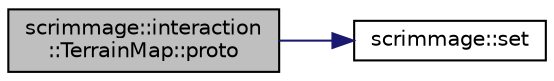digraph "scrimmage::interaction::TerrainMap::proto"
{
 // LATEX_PDF_SIZE
  edge [fontname="Helvetica",fontsize="10",labelfontname="Helvetica",labelfontsize="10"];
  node [fontname="Helvetica",fontsize="10",shape=record];
  rankdir="LR";
  Node1 [label="scrimmage::interaction\l::TerrainMap::proto",height=0.2,width=0.4,color="black", fillcolor="grey75", style="filled", fontcolor="black",tooltip=" "];
  Node1 -> Node2 [color="midnightblue",fontsize="10",style="solid",fontname="Helvetica"];
  Node2 [label="scrimmage::set",height=0.2,width=0.4,color="black", fillcolor="white", style="filled",URL="$namespacescrimmage.html#ac1591b2fb35ea3f61b2e6dcee5a04846",tooltip=" "];
}

